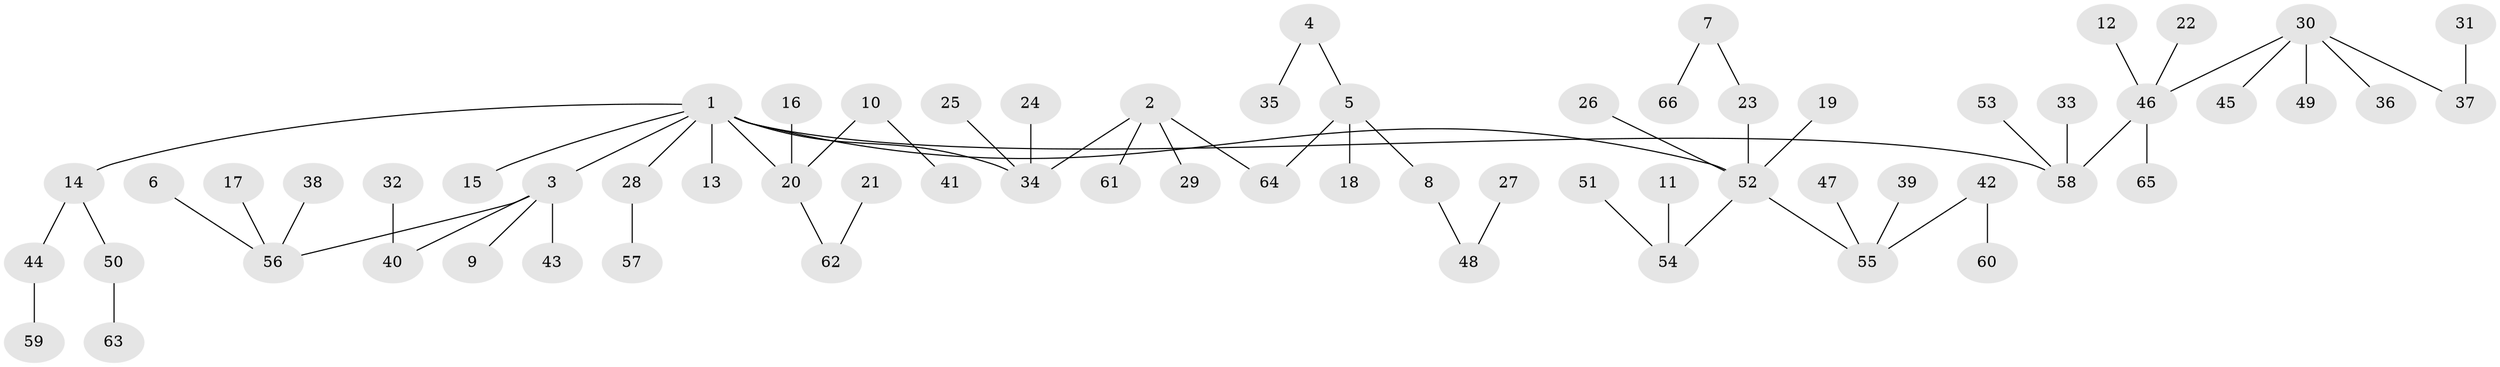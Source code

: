 // original degree distribution, {4: 0.06818181818181818, 7: 0.007575757575757576, 2: 0.29545454545454547, 5: 0.022727272727272728, 6: 0.022727272727272728, 3: 0.09090909090909091, 8: 0.007575757575757576, 1: 0.48484848484848486}
// Generated by graph-tools (version 1.1) at 2025/26/03/09/25 03:26:33]
// undirected, 66 vertices, 65 edges
graph export_dot {
graph [start="1"]
  node [color=gray90,style=filled];
  1;
  2;
  3;
  4;
  5;
  6;
  7;
  8;
  9;
  10;
  11;
  12;
  13;
  14;
  15;
  16;
  17;
  18;
  19;
  20;
  21;
  22;
  23;
  24;
  25;
  26;
  27;
  28;
  29;
  30;
  31;
  32;
  33;
  34;
  35;
  36;
  37;
  38;
  39;
  40;
  41;
  42;
  43;
  44;
  45;
  46;
  47;
  48;
  49;
  50;
  51;
  52;
  53;
  54;
  55;
  56;
  57;
  58;
  59;
  60;
  61;
  62;
  63;
  64;
  65;
  66;
  1 -- 3 [weight=1.0];
  1 -- 13 [weight=1.0];
  1 -- 14 [weight=1.0];
  1 -- 15 [weight=1.0];
  1 -- 20 [weight=1.0];
  1 -- 28 [weight=1.0];
  1 -- 34 [weight=1.0];
  1 -- 52 [weight=1.0];
  1 -- 58 [weight=1.0];
  2 -- 29 [weight=1.0];
  2 -- 34 [weight=1.0];
  2 -- 61 [weight=1.0];
  2 -- 64 [weight=1.0];
  3 -- 9 [weight=1.0];
  3 -- 40 [weight=1.0];
  3 -- 43 [weight=1.0];
  3 -- 56 [weight=1.0];
  4 -- 5 [weight=1.0];
  4 -- 35 [weight=1.0];
  5 -- 8 [weight=1.0];
  5 -- 18 [weight=1.0];
  5 -- 64 [weight=1.0];
  6 -- 56 [weight=1.0];
  7 -- 23 [weight=1.0];
  7 -- 66 [weight=1.0];
  8 -- 48 [weight=1.0];
  10 -- 20 [weight=1.0];
  10 -- 41 [weight=1.0];
  11 -- 54 [weight=1.0];
  12 -- 46 [weight=1.0];
  14 -- 44 [weight=1.0];
  14 -- 50 [weight=1.0];
  16 -- 20 [weight=1.0];
  17 -- 56 [weight=1.0];
  19 -- 52 [weight=1.0];
  20 -- 62 [weight=1.0];
  21 -- 62 [weight=1.0];
  22 -- 46 [weight=1.0];
  23 -- 52 [weight=1.0];
  24 -- 34 [weight=1.0];
  25 -- 34 [weight=1.0];
  26 -- 52 [weight=1.0];
  27 -- 48 [weight=1.0];
  28 -- 57 [weight=1.0];
  30 -- 36 [weight=1.0];
  30 -- 37 [weight=1.0];
  30 -- 45 [weight=1.0];
  30 -- 46 [weight=1.0];
  30 -- 49 [weight=1.0];
  31 -- 37 [weight=1.0];
  32 -- 40 [weight=1.0];
  33 -- 58 [weight=1.0];
  38 -- 56 [weight=1.0];
  39 -- 55 [weight=1.0];
  42 -- 55 [weight=1.0];
  42 -- 60 [weight=1.0];
  44 -- 59 [weight=1.0];
  46 -- 58 [weight=1.0];
  46 -- 65 [weight=1.0];
  47 -- 55 [weight=1.0];
  50 -- 63 [weight=1.0];
  51 -- 54 [weight=1.0];
  52 -- 54 [weight=1.0];
  52 -- 55 [weight=1.0];
  53 -- 58 [weight=1.0];
}
